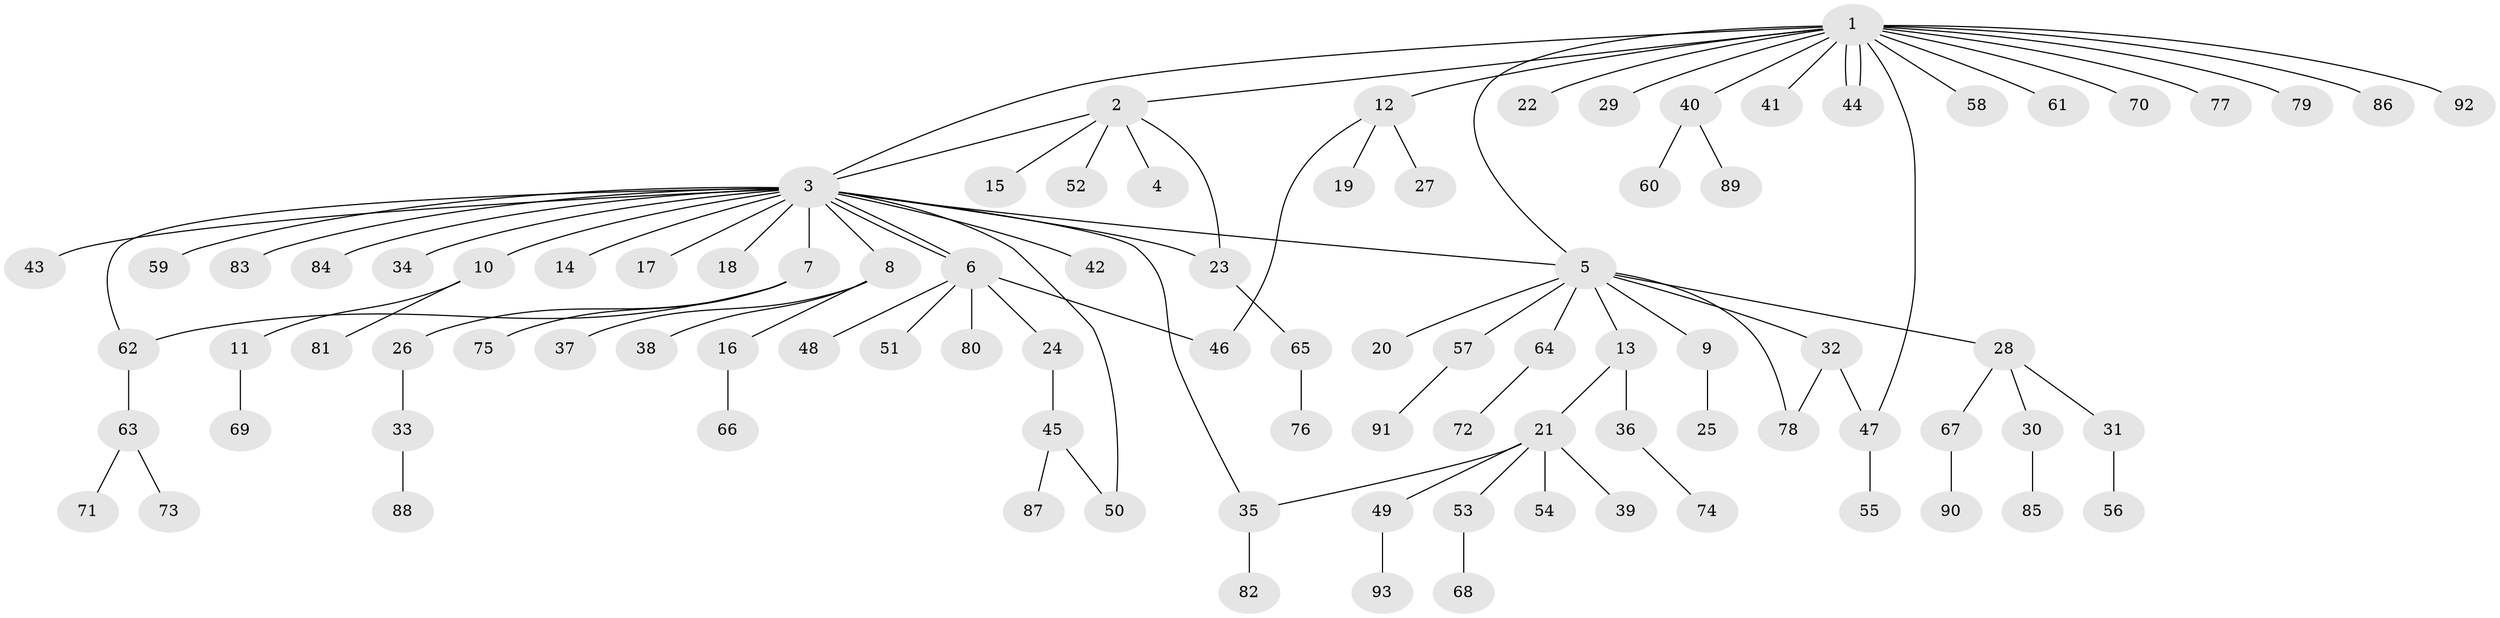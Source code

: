 // coarse degree distribution, {17: 0.014084507042253521, 5: 0.028169014084507043, 23: 0.014084507042253521, 1: 0.676056338028169, 10: 0.014084507042253521, 4: 0.056338028169014086, 3: 0.08450704225352113, 2: 0.11267605633802817}
// Generated by graph-tools (version 1.1) at 2025/41/03/06/25 10:41:50]
// undirected, 93 vertices, 103 edges
graph export_dot {
graph [start="1"]
  node [color=gray90,style=filled];
  1;
  2;
  3;
  4;
  5;
  6;
  7;
  8;
  9;
  10;
  11;
  12;
  13;
  14;
  15;
  16;
  17;
  18;
  19;
  20;
  21;
  22;
  23;
  24;
  25;
  26;
  27;
  28;
  29;
  30;
  31;
  32;
  33;
  34;
  35;
  36;
  37;
  38;
  39;
  40;
  41;
  42;
  43;
  44;
  45;
  46;
  47;
  48;
  49;
  50;
  51;
  52;
  53;
  54;
  55;
  56;
  57;
  58;
  59;
  60;
  61;
  62;
  63;
  64;
  65;
  66;
  67;
  68;
  69;
  70;
  71;
  72;
  73;
  74;
  75;
  76;
  77;
  78;
  79;
  80;
  81;
  82;
  83;
  84;
  85;
  86;
  87;
  88;
  89;
  90;
  91;
  92;
  93;
  1 -- 2;
  1 -- 3;
  1 -- 5;
  1 -- 12;
  1 -- 22;
  1 -- 29;
  1 -- 40;
  1 -- 41;
  1 -- 44;
  1 -- 44;
  1 -- 47;
  1 -- 58;
  1 -- 61;
  1 -- 70;
  1 -- 77;
  1 -- 79;
  1 -- 86;
  1 -- 92;
  2 -- 3;
  2 -- 4;
  2 -- 15;
  2 -- 23;
  2 -- 52;
  3 -- 5;
  3 -- 6;
  3 -- 6;
  3 -- 7;
  3 -- 8;
  3 -- 10;
  3 -- 14;
  3 -- 17;
  3 -- 18;
  3 -- 23;
  3 -- 34;
  3 -- 35;
  3 -- 42;
  3 -- 43;
  3 -- 50;
  3 -- 59;
  3 -- 62;
  3 -- 83;
  3 -- 84;
  5 -- 9;
  5 -- 13;
  5 -- 20;
  5 -- 28;
  5 -- 32;
  5 -- 57;
  5 -- 64;
  5 -- 78;
  6 -- 24;
  6 -- 46;
  6 -- 48;
  6 -- 51;
  6 -- 80;
  7 -- 26;
  7 -- 62;
  7 -- 75;
  8 -- 16;
  8 -- 37;
  8 -- 38;
  9 -- 25;
  10 -- 11;
  10 -- 81;
  11 -- 69;
  12 -- 19;
  12 -- 27;
  12 -- 46;
  13 -- 21;
  13 -- 36;
  16 -- 66;
  21 -- 35;
  21 -- 39;
  21 -- 49;
  21 -- 53;
  21 -- 54;
  23 -- 65;
  24 -- 45;
  26 -- 33;
  28 -- 30;
  28 -- 31;
  28 -- 67;
  30 -- 85;
  31 -- 56;
  32 -- 47;
  32 -- 78;
  33 -- 88;
  35 -- 82;
  36 -- 74;
  40 -- 60;
  40 -- 89;
  45 -- 50;
  45 -- 87;
  47 -- 55;
  49 -- 93;
  53 -- 68;
  57 -- 91;
  62 -- 63;
  63 -- 71;
  63 -- 73;
  64 -- 72;
  65 -- 76;
  67 -- 90;
}
